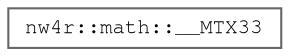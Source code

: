 digraph "Graphical Class Hierarchy"
{
 // LATEX_PDF_SIZE
  bgcolor="transparent";
  edge [fontname=FreeMono,fontsize=10,labelfontname=FreeMono,labelfontsize=10];
  node [fontname=FreeMono,fontsize=10,shape=box,height=0.2,width=0.4];
  rankdir="LR";
  Node0 [label="nw4r::math::__MTX33",height=0.2,width=0.4,color="grey40", fillcolor="white", style="filled",URL="$structnw4r_1_1math_1_1_____m_t_x33.html",tooltip=" "];
}
